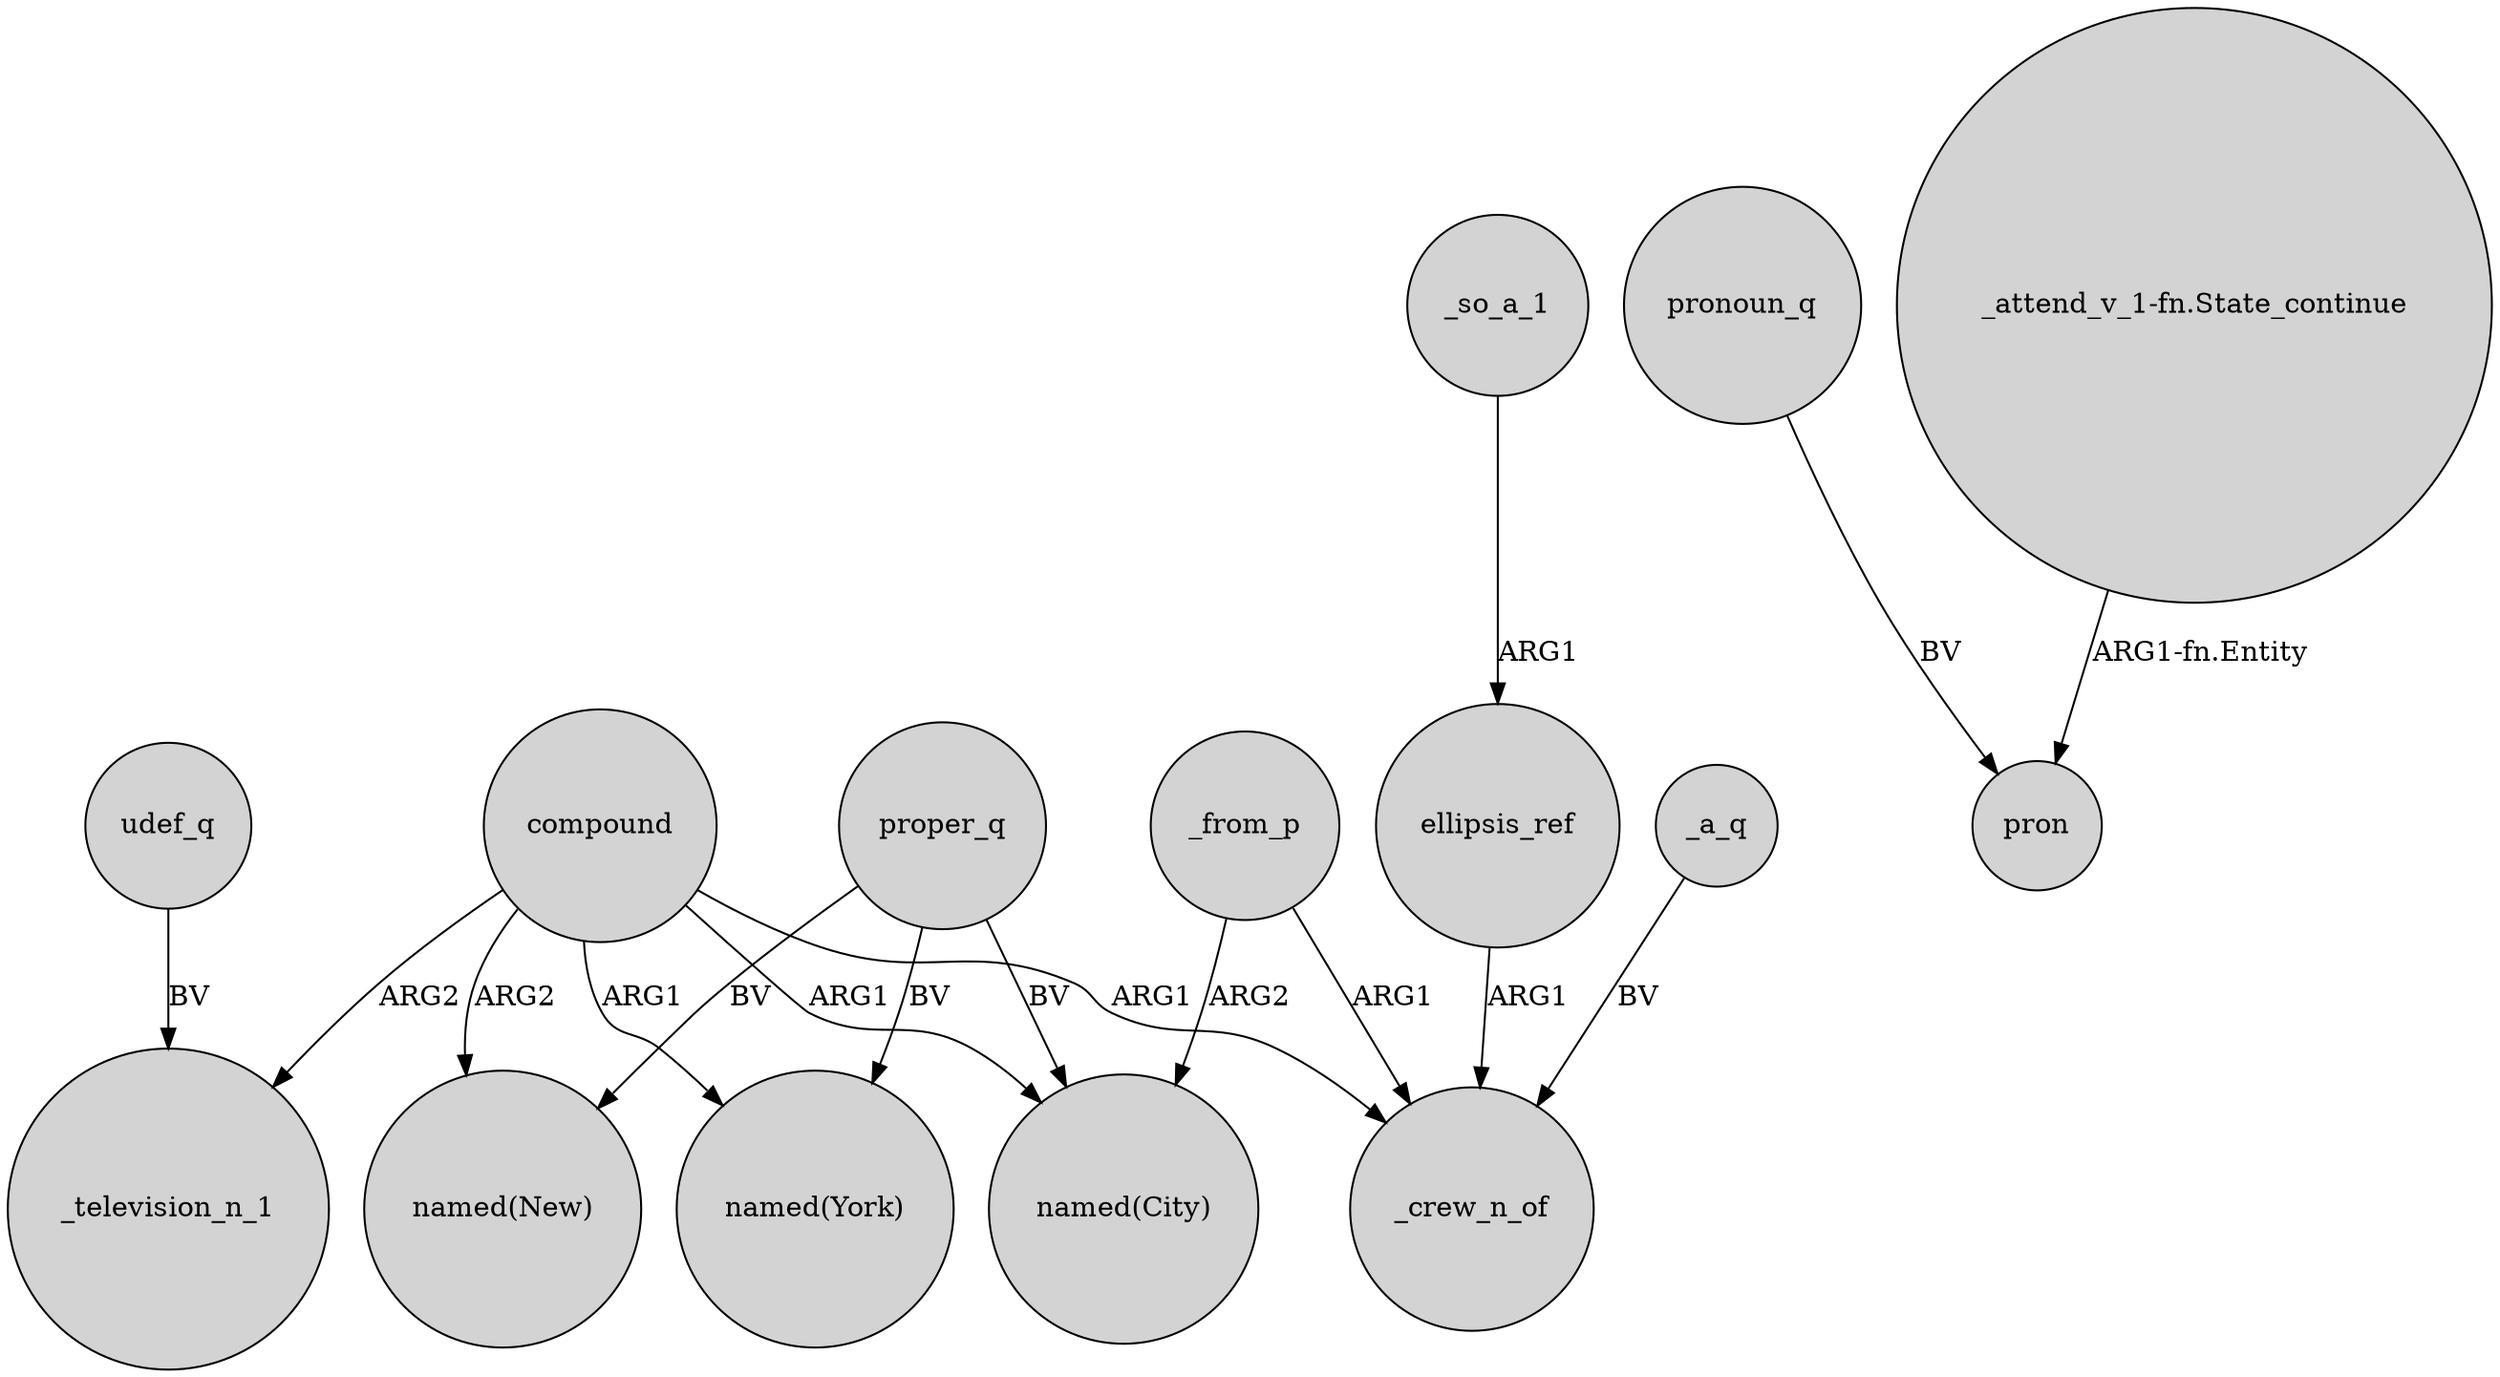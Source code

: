 digraph {
	node [shape=circle style=filled]
	compound -> _television_n_1 [label=ARG2]
	proper_q -> "named(New)" [label=BV]
	ellipsis_ref -> _crew_n_of [label=ARG1]
	compound -> "named(City)" [label=ARG1]
	compound -> "named(York)" [label=ARG1]
	compound -> _crew_n_of [label=ARG1]
	_from_p -> "named(City)" [label=ARG2]
	_from_p -> _crew_n_of [label=ARG1]
	compound -> "named(New)" [label=ARG2]
	udef_q -> _television_n_1 [label=BV]
	proper_q -> "named(York)" [label=BV]
	_a_q -> _crew_n_of [label=BV]
	proper_q -> "named(City)" [label=BV]
	pronoun_q -> pron [label=BV]
	_so_a_1 -> ellipsis_ref [label=ARG1]
	"_attend_v_1-fn.State_continue" -> pron [label="ARG1-fn.Entity"]
}
